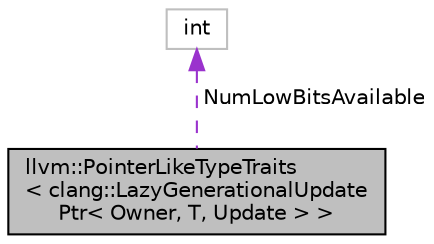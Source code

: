 digraph "llvm::PointerLikeTypeTraits&lt; clang::LazyGenerationalUpdatePtr&lt; Owner, T, Update &gt; &gt;"
{
 // LATEX_PDF_SIZE
  bgcolor="transparent";
  edge [fontname="Helvetica",fontsize="10",labelfontname="Helvetica",labelfontsize="10"];
  node [fontname="Helvetica",fontsize="10",shape=record];
  Node1 [label="llvm::PointerLikeTypeTraits\l\< clang::LazyGenerationalUpdate\lPtr\< Owner, T, Update \> \>",height=0.2,width=0.4,color="black", fillcolor="grey75", style="filled", fontcolor="black",tooltip="Specialize PointerLikeTypeTraits to allow LazyGenerationalUpdatePtr to be placed into a PointerUnion."];
  Node2 -> Node1 [dir="back",color="darkorchid3",fontsize="10",style="dashed",label=" NumLowBitsAvailable" ,fontname="Helvetica"];
  Node2 [label="int",height=0.2,width=0.4,color="grey75",tooltip=" "];
}
